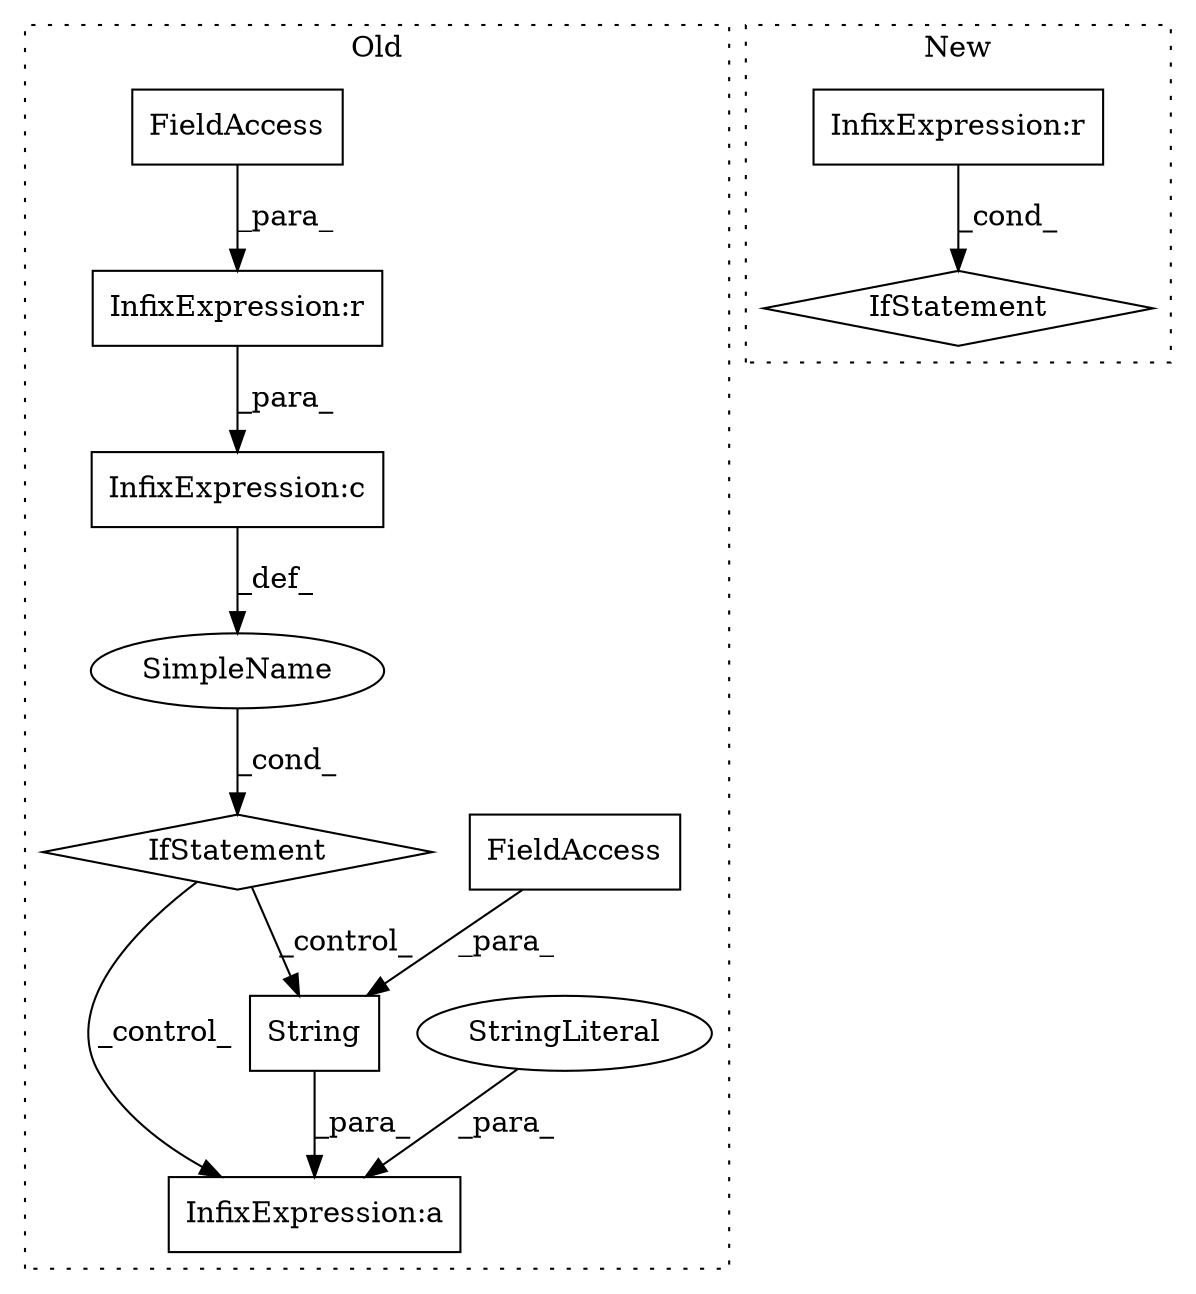 digraph G {
subgraph cluster0 {
1 [label="String" a="32" s="2926,2942" l="7,1" shape="box"];
3 [label="InfixExpression:a" a="27" s="2944" l="3" shape="box"];
4 [label="StringLiteral" a="45" s="2947" l="31" shape="ellipse"];
6 [label="IfStatement" a="25" s="2743,2841" l="4,2" shape="diamond"];
7 [label="InfixExpression:c" a="27" s="2761" l="4" shape="box"];
8 [label="SimpleName" a="42" s="" l="" shape="ellipse"];
9 [label="InfixExpression:r" a="27" s="2827" l="4" shape="box"];
10 [label="FieldAccess" a="22" s="2933" l="9" shape="box"];
11 [label="FieldAccess" a="22" s="2831" l="9" shape="box"];
label = "Old";
style="dotted";
}
subgraph cluster1 {
2 [label="IfStatement" a="25" s="1268" l="3" shape="diamond"];
5 [label="InfixExpression:r" a="27" s="1256" l="4" shape="box"];
label = "New";
style="dotted";
}
1 -> 3 [label="_para_"];
4 -> 3 [label="_para_"];
5 -> 2 [label="_cond_"];
6 -> 1 [label="_control_"];
6 -> 3 [label="_control_"];
7 -> 8 [label="_def_"];
8 -> 6 [label="_cond_"];
9 -> 7 [label="_para_"];
10 -> 1 [label="_para_"];
11 -> 9 [label="_para_"];
}
